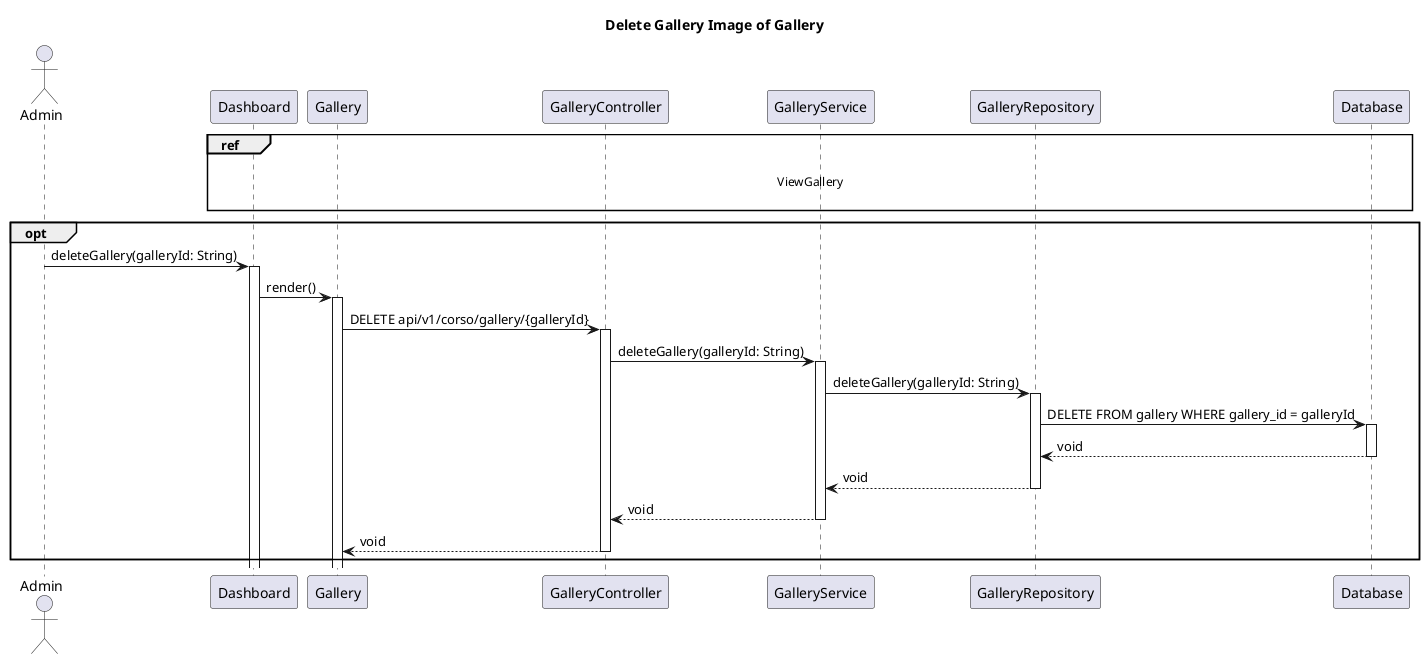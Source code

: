@startuml
title Delete Gallery Image of Gallery

actor Admin

participant "Dashboard" as Dashboard
participant "Gallery" as Gallery
participant "GalleryController" as GalleryController
participant "GalleryService" as GalleryService
participant "GalleryRepository" as GalleryRepository
participant "Database" as Db

ref over Dashboard, Gallery, GalleryController, GalleryService, GalleryRepository, Db

    ViewGallery

end


opt
Admin -> Dashboard: deleteGallery(galleryId: String)
activate Dashboard

Dashboard -> Gallery: render()
activate Gallery

Gallery -> GalleryController: DELETE api/v1/corso/gallery/{galleryId}
activate GalleryController

GalleryController -> GalleryService: deleteGallery(galleryId: String)
activate GalleryService

GalleryService -> GalleryRepository: deleteGallery(galleryId: String)
activate GalleryRepository

GalleryRepository -> Db: DELETE FROM gallery WHERE gallery_id = galleryId
activate Db

Db --> GalleryRepository: void
deactivate Db

GalleryRepository --> GalleryService: void
deactivate GalleryRepository

GalleryService --> GalleryController: void
deactivate GalleryService

GalleryController --> Gallery: void
deactivate GalleryController
end
@enduml